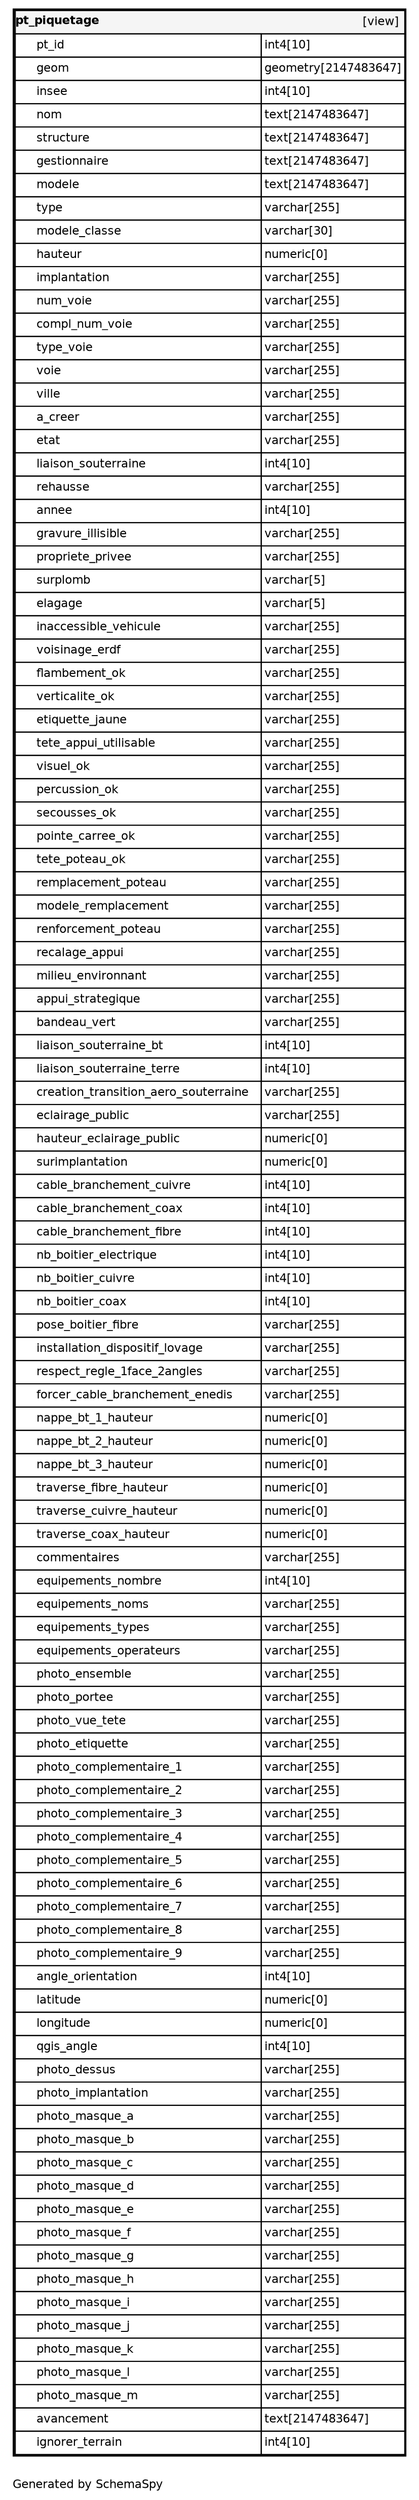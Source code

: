 digraph "oneDegreeRelationshipsDiagram" {
  graph [    rankdir="RL"    bgcolor="#ffffff"    label="\nGenerated by SchemaSpy"    labeljust="l"    nodesep="0.18"    ranksep="0.46"    fontname="Helvetica"    fontsize="11"    ration="compress"  ];  node [    fontname="Helvetica"    fontsize="11"    shape="plaintext"  ];  edge [    arrowsize="0.8"  ];
  "pt_piquetage" [
   label=<
    <TABLE BORDER="2" CELLBORDER="1" CELLSPACING="0" BGCOLOR="#ffffff">
      <TR><TD COLSPAN="4"  BGCOLOR="#f5f5f5"><TABLE BORDER="0" CELLSPACING="0"><TR><TD ALIGN="LEFT" FIXEDSIZE="TRUE" WIDTH="74" HEIGHT="16"><B>pt_piquetage</B></TD><TD ALIGN="RIGHT">[view]</TD></TR></TABLE></TD></TR>
      <TR><TD PORT="pt_id" COLSPAN="2" ALIGN="LEFT"><TABLE BORDER="0" CELLSPACING="0" ALIGN="LEFT"><TR ALIGN="LEFT"><TD ALIGN="LEFT" FIXEDSIZE="TRUE" WIDTH="15" HEIGHT="16"></TD><TD ALIGN="LEFT" FIXEDSIZE="TRUE" WIDTH="212" HEIGHT="16">pt_id</TD></TR></TABLE></TD><TD PORT="pt_id.type" ALIGN="LEFT">int4[10]</TD></TR>
      <TR><TD PORT="geom" COLSPAN="2" ALIGN="LEFT"><TABLE BORDER="0" CELLSPACING="0" ALIGN="LEFT"><TR ALIGN="LEFT"><TD ALIGN="LEFT" FIXEDSIZE="TRUE" WIDTH="15" HEIGHT="16"></TD><TD ALIGN="LEFT" FIXEDSIZE="TRUE" WIDTH="212" HEIGHT="16">geom</TD></TR></TABLE></TD><TD PORT="geom.type" ALIGN="LEFT">geometry[2147483647]</TD></TR>
      <TR><TD PORT="insee" COLSPAN="2" ALIGN="LEFT"><TABLE BORDER="0" CELLSPACING="0" ALIGN="LEFT"><TR ALIGN="LEFT"><TD ALIGN="LEFT" FIXEDSIZE="TRUE" WIDTH="15" HEIGHT="16"></TD><TD ALIGN="LEFT" FIXEDSIZE="TRUE" WIDTH="212" HEIGHT="16">insee</TD></TR></TABLE></TD><TD PORT="insee.type" ALIGN="LEFT">int4[10]</TD></TR>
      <TR><TD PORT="nom" COLSPAN="2" ALIGN="LEFT"><TABLE BORDER="0" CELLSPACING="0" ALIGN="LEFT"><TR ALIGN="LEFT"><TD ALIGN="LEFT" FIXEDSIZE="TRUE" WIDTH="15" HEIGHT="16"></TD><TD ALIGN="LEFT" FIXEDSIZE="TRUE" WIDTH="212" HEIGHT="16">nom</TD></TR></TABLE></TD><TD PORT="nom.type" ALIGN="LEFT">text[2147483647]</TD></TR>
      <TR><TD PORT="structure" COLSPAN="2" ALIGN="LEFT"><TABLE BORDER="0" CELLSPACING="0" ALIGN="LEFT"><TR ALIGN="LEFT"><TD ALIGN="LEFT" FIXEDSIZE="TRUE" WIDTH="15" HEIGHT="16"></TD><TD ALIGN="LEFT" FIXEDSIZE="TRUE" WIDTH="212" HEIGHT="16">structure</TD></TR></TABLE></TD><TD PORT="structure.type" ALIGN="LEFT">text[2147483647]</TD></TR>
      <TR><TD PORT="gestionnaire" COLSPAN="2" ALIGN="LEFT"><TABLE BORDER="0" CELLSPACING="0" ALIGN="LEFT"><TR ALIGN="LEFT"><TD ALIGN="LEFT" FIXEDSIZE="TRUE" WIDTH="15" HEIGHT="16"></TD><TD ALIGN="LEFT" FIXEDSIZE="TRUE" WIDTH="212" HEIGHT="16">gestionnaire</TD></TR></TABLE></TD><TD PORT="gestionnaire.type" ALIGN="LEFT">text[2147483647]</TD></TR>
      <TR><TD PORT="modele" COLSPAN="2" ALIGN="LEFT"><TABLE BORDER="0" CELLSPACING="0" ALIGN="LEFT"><TR ALIGN="LEFT"><TD ALIGN="LEFT" FIXEDSIZE="TRUE" WIDTH="15" HEIGHT="16"></TD><TD ALIGN="LEFT" FIXEDSIZE="TRUE" WIDTH="212" HEIGHT="16">modele</TD></TR></TABLE></TD><TD PORT="modele.type" ALIGN="LEFT">text[2147483647]</TD></TR>
      <TR><TD PORT="type" COLSPAN="2" ALIGN="LEFT"><TABLE BORDER="0" CELLSPACING="0" ALIGN="LEFT"><TR ALIGN="LEFT"><TD ALIGN="LEFT" FIXEDSIZE="TRUE" WIDTH="15" HEIGHT="16"></TD><TD ALIGN="LEFT" FIXEDSIZE="TRUE" WIDTH="212" HEIGHT="16">type</TD></TR></TABLE></TD><TD PORT="type.type" ALIGN="LEFT">varchar[255]</TD></TR>
      <TR><TD PORT="modele_classe" COLSPAN="2" ALIGN="LEFT"><TABLE BORDER="0" CELLSPACING="0" ALIGN="LEFT"><TR ALIGN="LEFT"><TD ALIGN="LEFT" FIXEDSIZE="TRUE" WIDTH="15" HEIGHT="16"></TD><TD ALIGN="LEFT" FIXEDSIZE="TRUE" WIDTH="212" HEIGHT="16">modele_classe</TD></TR></TABLE></TD><TD PORT="modele_classe.type" ALIGN="LEFT">varchar[30]</TD></TR>
      <TR><TD PORT="hauteur" COLSPAN="2" ALIGN="LEFT"><TABLE BORDER="0" CELLSPACING="0" ALIGN="LEFT"><TR ALIGN="LEFT"><TD ALIGN="LEFT" FIXEDSIZE="TRUE" WIDTH="15" HEIGHT="16"></TD><TD ALIGN="LEFT" FIXEDSIZE="TRUE" WIDTH="212" HEIGHT="16">hauteur</TD></TR></TABLE></TD><TD PORT="hauteur.type" ALIGN="LEFT">numeric[0]</TD></TR>
      <TR><TD PORT="implantation" COLSPAN="2" ALIGN="LEFT"><TABLE BORDER="0" CELLSPACING="0" ALIGN="LEFT"><TR ALIGN="LEFT"><TD ALIGN="LEFT" FIXEDSIZE="TRUE" WIDTH="15" HEIGHT="16"></TD><TD ALIGN="LEFT" FIXEDSIZE="TRUE" WIDTH="212" HEIGHT="16">implantation</TD></TR></TABLE></TD><TD PORT="implantation.type" ALIGN="LEFT">varchar[255]</TD></TR>
      <TR><TD PORT="num_voie" COLSPAN="2" ALIGN="LEFT"><TABLE BORDER="0" CELLSPACING="0" ALIGN="LEFT"><TR ALIGN="LEFT"><TD ALIGN="LEFT" FIXEDSIZE="TRUE" WIDTH="15" HEIGHT="16"></TD><TD ALIGN="LEFT" FIXEDSIZE="TRUE" WIDTH="212" HEIGHT="16">num_voie</TD></TR></TABLE></TD><TD PORT="num_voie.type" ALIGN="LEFT">varchar[255]</TD></TR>
      <TR><TD PORT="compl_num_voie" COLSPAN="2" ALIGN="LEFT"><TABLE BORDER="0" CELLSPACING="0" ALIGN="LEFT"><TR ALIGN="LEFT"><TD ALIGN="LEFT" FIXEDSIZE="TRUE" WIDTH="15" HEIGHT="16"></TD><TD ALIGN="LEFT" FIXEDSIZE="TRUE" WIDTH="212" HEIGHT="16">compl_num_voie</TD></TR></TABLE></TD><TD PORT="compl_num_voie.type" ALIGN="LEFT">varchar[255]</TD></TR>
      <TR><TD PORT="type_voie" COLSPAN="2" ALIGN="LEFT"><TABLE BORDER="0" CELLSPACING="0" ALIGN="LEFT"><TR ALIGN="LEFT"><TD ALIGN="LEFT" FIXEDSIZE="TRUE" WIDTH="15" HEIGHT="16"></TD><TD ALIGN="LEFT" FIXEDSIZE="TRUE" WIDTH="212" HEIGHT="16">type_voie</TD></TR></TABLE></TD><TD PORT="type_voie.type" ALIGN="LEFT">varchar[255]</TD></TR>
      <TR><TD PORT="voie" COLSPAN="2" ALIGN="LEFT"><TABLE BORDER="0" CELLSPACING="0" ALIGN="LEFT"><TR ALIGN="LEFT"><TD ALIGN="LEFT" FIXEDSIZE="TRUE" WIDTH="15" HEIGHT="16"></TD><TD ALIGN="LEFT" FIXEDSIZE="TRUE" WIDTH="212" HEIGHT="16">voie</TD></TR></TABLE></TD><TD PORT="voie.type" ALIGN="LEFT">varchar[255]</TD></TR>
      <TR><TD PORT="ville" COLSPAN="2" ALIGN="LEFT"><TABLE BORDER="0" CELLSPACING="0" ALIGN="LEFT"><TR ALIGN="LEFT"><TD ALIGN="LEFT" FIXEDSIZE="TRUE" WIDTH="15" HEIGHT="16"></TD><TD ALIGN="LEFT" FIXEDSIZE="TRUE" WIDTH="212" HEIGHT="16">ville</TD></TR></TABLE></TD><TD PORT="ville.type" ALIGN="LEFT">varchar[255]</TD></TR>
      <TR><TD PORT="a_creer" COLSPAN="2" ALIGN="LEFT"><TABLE BORDER="0" CELLSPACING="0" ALIGN="LEFT"><TR ALIGN="LEFT"><TD ALIGN="LEFT" FIXEDSIZE="TRUE" WIDTH="15" HEIGHT="16"></TD><TD ALIGN="LEFT" FIXEDSIZE="TRUE" WIDTH="212" HEIGHT="16">a_creer</TD></TR></TABLE></TD><TD PORT="a_creer.type" ALIGN="LEFT">varchar[255]</TD></TR>
      <TR><TD PORT="etat" COLSPAN="2" ALIGN="LEFT"><TABLE BORDER="0" CELLSPACING="0" ALIGN="LEFT"><TR ALIGN="LEFT"><TD ALIGN="LEFT" FIXEDSIZE="TRUE" WIDTH="15" HEIGHT="16"></TD><TD ALIGN="LEFT" FIXEDSIZE="TRUE" WIDTH="212" HEIGHT="16">etat</TD></TR></TABLE></TD><TD PORT="etat.type" ALIGN="LEFT">varchar[255]</TD></TR>
      <TR><TD PORT="liaison_souterraine" COLSPAN="2" ALIGN="LEFT"><TABLE BORDER="0" CELLSPACING="0" ALIGN="LEFT"><TR ALIGN="LEFT"><TD ALIGN="LEFT" FIXEDSIZE="TRUE" WIDTH="15" HEIGHT="16"></TD><TD ALIGN="LEFT" FIXEDSIZE="TRUE" WIDTH="212" HEIGHT="16">liaison_souterraine</TD></TR></TABLE></TD><TD PORT="liaison_souterraine.type" ALIGN="LEFT">int4[10]</TD></TR>
      <TR><TD PORT="rehausse" COLSPAN="2" ALIGN="LEFT"><TABLE BORDER="0" CELLSPACING="0" ALIGN="LEFT"><TR ALIGN="LEFT"><TD ALIGN="LEFT" FIXEDSIZE="TRUE" WIDTH="15" HEIGHT="16"></TD><TD ALIGN="LEFT" FIXEDSIZE="TRUE" WIDTH="212" HEIGHT="16">rehausse</TD></TR></TABLE></TD><TD PORT="rehausse.type" ALIGN="LEFT">varchar[255]</TD></TR>
      <TR><TD PORT="annee" COLSPAN="2" ALIGN="LEFT"><TABLE BORDER="0" CELLSPACING="0" ALIGN="LEFT"><TR ALIGN="LEFT"><TD ALIGN="LEFT" FIXEDSIZE="TRUE" WIDTH="15" HEIGHT="16"></TD><TD ALIGN="LEFT" FIXEDSIZE="TRUE" WIDTH="212" HEIGHT="16">annee</TD></TR></TABLE></TD><TD PORT="annee.type" ALIGN="LEFT">int4[10]</TD></TR>
      <TR><TD PORT="gravure_illisible" COLSPAN="2" ALIGN="LEFT"><TABLE BORDER="0" CELLSPACING="0" ALIGN="LEFT"><TR ALIGN="LEFT"><TD ALIGN="LEFT" FIXEDSIZE="TRUE" WIDTH="15" HEIGHT="16"></TD><TD ALIGN="LEFT" FIXEDSIZE="TRUE" WIDTH="212" HEIGHT="16">gravure_illisible</TD></TR></TABLE></TD><TD PORT="gravure_illisible.type" ALIGN="LEFT">varchar[255]</TD></TR>
      <TR><TD PORT="propriete_privee" COLSPAN="2" ALIGN="LEFT"><TABLE BORDER="0" CELLSPACING="0" ALIGN="LEFT"><TR ALIGN="LEFT"><TD ALIGN="LEFT" FIXEDSIZE="TRUE" WIDTH="15" HEIGHT="16"></TD><TD ALIGN="LEFT" FIXEDSIZE="TRUE" WIDTH="212" HEIGHT="16">propriete_privee</TD></TR></TABLE></TD><TD PORT="propriete_privee.type" ALIGN="LEFT">varchar[255]</TD></TR>
      <TR><TD PORT="surplomb" COLSPAN="2" ALIGN="LEFT"><TABLE BORDER="0" CELLSPACING="0" ALIGN="LEFT"><TR ALIGN="LEFT"><TD ALIGN="LEFT" FIXEDSIZE="TRUE" WIDTH="15" HEIGHT="16"></TD><TD ALIGN="LEFT" FIXEDSIZE="TRUE" WIDTH="212" HEIGHT="16">surplomb</TD></TR></TABLE></TD><TD PORT="surplomb.type" ALIGN="LEFT">varchar[5]</TD></TR>
      <TR><TD PORT="elagage" COLSPAN="2" ALIGN="LEFT"><TABLE BORDER="0" CELLSPACING="0" ALIGN="LEFT"><TR ALIGN="LEFT"><TD ALIGN="LEFT" FIXEDSIZE="TRUE" WIDTH="15" HEIGHT="16"></TD><TD ALIGN="LEFT" FIXEDSIZE="TRUE" WIDTH="212" HEIGHT="16">elagage</TD></TR></TABLE></TD><TD PORT="elagage.type" ALIGN="LEFT">varchar[5]</TD></TR>
      <TR><TD PORT="inaccessible_vehicule" COLSPAN="2" ALIGN="LEFT"><TABLE BORDER="0" CELLSPACING="0" ALIGN="LEFT"><TR ALIGN="LEFT"><TD ALIGN="LEFT" FIXEDSIZE="TRUE" WIDTH="15" HEIGHT="16"></TD><TD ALIGN="LEFT" FIXEDSIZE="TRUE" WIDTH="212" HEIGHT="16">inaccessible_vehicule</TD></TR></TABLE></TD><TD PORT="inaccessible_vehicule.type" ALIGN="LEFT">varchar[255]</TD></TR>
      <TR><TD PORT="voisinage_erdf" COLSPAN="2" ALIGN="LEFT"><TABLE BORDER="0" CELLSPACING="0" ALIGN="LEFT"><TR ALIGN="LEFT"><TD ALIGN="LEFT" FIXEDSIZE="TRUE" WIDTH="15" HEIGHT="16"></TD><TD ALIGN="LEFT" FIXEDSIZE="TRUE" WIDTH="212" HEIGHT="16">voisinage_erdf</TD></TR></TABLE></TD><TD PORT="voisinage_erdf.type" ALIGN="LEFT">varchar[255]</TD></TR>
      <TR><TD PORT="flambement_ok" COLSPAN="2" ALIGN="LEFT"><TABLE BORDER="0" CELLSPACING="0" ALIGN="LEFT"><TR ALIGN="LEFT"><TD ALIGN="LEFT" FIXEDSIZE="TRUE" WIDTH="15" HEIGHT="16"></TD><TD ALIGN="LEFT" FIXEDSIZE="TRUE" WIDTH="212" HEIGHT="16">flambement_ok</TD></TR></TABLE></TD><TD PORT="flambement_ok.type" ALIGN="LEFT">varchar[255]</TD></TR>
      <TR><TD PORT="verticalite_ok" COLSPAN="2" ALIGN="LEFT"><TABLE BORDER="0" CELLSPACING="0" ALIGN="LEFT"><TR ALIGN="LEFT"><TD ALIGN="LEFT" FIXEDSIZE="TRUE" WIDTH="15" HEIGHT="16"></TD><TD ALIGN="LEFT" FIXEDSIZE="TRUE" WIDTH="212" HEIGHT="16">verticalite_ok</TD></TR></TABLE></TD><TD PORT="verticalite_ok.type" ALIGN="LEFT">varchar[255]</TD></TR>
      <TR><TD PORT="etiquette_jaune" COLSPAN="2" ALIGN="LEFT"><TABLE BORDER="0" CELLSPACING="0" ALIGN="LEFT"><TR ALIGN="LEFT"><TD ALIGN="LEFT" FIXEDSIZE="TRUE" WIDTH="15" HEIGHT="16"></TD><TD ALIGN="LEFT" FIXEDSIZE="TRUE" WIDTH="212" HEIGHT="16">etiquette_jaune</TD></TR></TABLE></TD><TD PORT="etiquette_jaune.type" ALIGN="LEFT">varchar[255]</TD></TR>
      <TR><TD PORT="tete_appui_utilisable" COLSPAN="2" ALIGN="LEFT"><TABLE BORDER="0" CELLSPACING="0" ALIGN="LEFT"><TR ALIGN="LEFT"><TD ALIGN="LEFT" FIXEDSIZE="TRUE" WIDTH="15" HEIGHT="16"></TD><TD ALIGN="LEFT" FIXEDSIZE="TRUE" WIDTH="212" HEIGHT="16">tete_appui_utilisable</TD></TR></TABLE></TD><TD PORT="tete_appui_utilisable.type" ALIGN="LEFT">varchar[255]</TD></TR>
      <TR><TD PORT="visuel_ok" COLSPAN="2" ALIGN="LEFT"><TABLE BORDER="0" CELLSPACING="0" ALIGN="LEFT"><TR ALIGN="LEFT"><TD ALIGN="LEFT" FIXEDSIZE="TRUE" WIDTH="15" HEIGHT="16"></TD><TD ALIGN="LEFT" FIXEDSIZE="TRUE" WIDTH="212" HEIGHT="16">visuel_ok</TD></TR></TABLE></TD><TD PORT="visuel_ok.type" ALIGN="LEFT">varchar[255]</TD></TR>
      <TR><TD PORT="percussion_ok" COLSPAN="2" ALIGN="LEFT"><TABLE BORDER="0" CELLSPACING="0" ALIGN="LEFT"><TR ALIGN="LEFT"><TD ALIGN="LEFT" FIXEDSIZE="TRUE" WIDTH="15" HEIGHT="16"></TD><TD ALIGN="LEFT" FIXEDSIZE="TRUE" WIDTH="212" HEIGHT="16">percussion_ok</TD></TR></TABLE></TD><TD PORT="percussion_ok.type" ALIGN="LEFT">varchar[255]</TD></TR>
      <TR><TD PORT="secousses_ok" COLSPAN="2" ALIGN="LEFT"><TABLE BORDER="0" CELLSPACING="0" ALIGN="LEFT"><TR ALIGN="LEFT"><TD ALIGN="LEFT" FIXEDSIZE="TRUE" WIDTH="15" HEIGHT="16"></TD><TD ALIGN="LEFT" FIXEDSIZE="TRUE" WIDTH="212" HEIGHT="16">secousses_ok</TD></TR></TABLE></TD><TD PORT="secousses_ok.type" ALIGN="LEFT">varchar[255]</TD></TR>
      <TR><TD PORT="pointe_carree_ok" COLSPAN="2" ALIGN="LEFT"><TABLE BORDER="0" CELLSPACING="0" ALIGN="LEFT"><TR ALIGN="LEFT"><TD ALIGN="LEFT" FIXEDSIZE="TRUE" WIDTH="15" HEIGHT="16"></TD><TD ALIGN="LEFT" FIXEDSIZE="TRUE" WIDTH="212" HEIGHT="16">pointe_carree_ok</TD></TR></TABLE></TD><TD PORT="pointe_carree_ok.type" ALIGN="LEFT">varchar[255]</TD></TR>
      <TR><TD PORT="tete_poteau_ok" COLSPAN="2" ALIGN="LEFT"><TABLE BORDER="0" CELLSPACING="0" ALIGN="LEFT"><TR ALIGN="LEFT"><TD ALIGN="LEFT" FIXEDSIZE="TRUE" WIDTH="15" HEIGHT="16"></TD><TD ALIGN="LEFT" FIXEDSIZE="TRUE" WIDTH="212" HEIGHT="16">tete_poteau_ok</TD></TR></TABLE></TD><TD PORT="tete_poteau_ok.type" ALIGN="LEFT">varchar[255]</TD></TR>
      <TR><TD PORT="remplacement_poteau" COLSPAN="2" ALIGN="LEFT"><TABLE BORDER="0" CELLSPACING="0" ALIGN="LEFT"><TR ALIGN="LEFT"><TD ALIGN="LEFT" FIXEDSIZE="TRUE" WIDTH="15" HEIGHT="16"></TD><TD ALIGN="LEFT" FIXEDSIZE="TRUE" WIDTH="212" HEIGHT="16">remplacement_poteau</TD></TR></TABLE></TD><TD PORT="remplacement_poteau.type" ALIGN="LEFT">varchar[255]</TD></TR>
      <TR><TD PORT="modele_remplacement" COLSPAN="2" ALIGN="LEFT"><TABLE BORDER="0" CELLSPACING="0" ALIGN="LEFT"><TR ALIGN="LEFT"><TD ALIGN="LEFT" FIXEDSIZE="TRUE" WIDTH="15" HEIGHT="16"></TD><TD ALIGN="LEFT" FIXEDSIZE="TRUE" WIDTH="212" HEIGHT="16">modele_remplacement</TD></TR></TABLE></TD><TD PORT="modele_remplacement.type" ALIGN="LEFT">varchar[255]</TD></TR>
      <TR><TD PORT="renforcement_poteau" COLSPAN="2" ALIGN="LEFT"><TABLE BORDER="0" CELLSPACING="0" ALIGN="LEFT"><TR ALIGN="LEFT"><TD ALIGN="LEFT" FIXEDSIZE="TRUE" WIDTH="15" HEIGHT="16"></TD><TD ALIGN="LEFT" FIXEDSIZE="TRUE" WIDTH="212" HEIGHT="16">renforcement_poteau</TD></TR></TABLE></TD><TD PORT="renforcement_poteau.type" ALIGN="LEFT">varchar[255]</TD></TR>
      <TR><TD PORT="recalage_appui" COLSPAN="2" ALIGN="LEFT"><TABLE BORDER="0" CELLSPACING="0" ALIGN="LEFT"><TR ALIGN="LEFT"><TD ALIGN="LEFT" FIXEDSIZE="TRUE" WIDTH="15" HEIGHT="16"></TD><TD ALIGN="LEFT" FIXEDSIZE="TRUE" WIDTH="212" HEIGHT="16">recalage_appui</TD></TR></TABLE></TD><TD PORT="recalage_appui.type" ALIGN="LEFT">varchar[255]</TD></TR>
      <TR><TD PORT="milieu_environnant" COLSPAN="2" ALIGN="LEFT"><TABLE BORDER="0" CELLSPACING="0" ALIGN="LEFT"><TR ALIGN="LEFT"><TD ALIGN="LEFT" FIXEDSIZE="TRUE" WIDTH="15" HEIGHT="16"></TD><TD ALIGN="LEFT" FIXEDSIZE="TRUE" WIDTH="212" HEIGHT="16">milieu_environnant</TD></TR></TABLE></TD><TD PORT="milieu_environnant.type" ALIGN="LEFT">varchar[255]</TD></TR>
      <TR><TD PORT="appui_strategique" COLSPAN="2" ALIGN="LEFT"><TABLE BORDER="0" CELLSPACING="0" ALIGN="LEFT"><TR ALIGN="LEFT"><TD ALIGN="LEFT" FIXEDSIZE="TRUE" WIDTH="15" HEIGHT="16"></TD><TD ALIGN="LEFT" FIXEDSIZE="TRUE" WIDTH="212" HEIGHT="16">appui_strategique</TD></TR></TABLE></TD><TD PORT="appui_strategique.type" ALIGN="LEFT">varchar[255]</TD></TR>
      <TR><TD PORT="bandeau_vert" COLSPAN="2" ALIGN="LEFT"><TABLE BORDER="0" CELLSPACING="0" ALIGN="LEFT"><TR ALIGN="LEFT"><TD ALIGN="LEFT" FIXEDSIZE="TRUE" WIDTH="15" HEIGHT="16"></TD><TD ALIGN="LEFT" FIXEDSIZE="TRUE" WIDTH="212" HEIGHT="16">bandeau_vert</TD></TR></TABLE></TD><TD PORT="bandeau_vert.type" ALIGN="LEFT">varchar[255]</TD></TR>
      <TR><TD PORT="liaison_souterraine_bt" COLSPAN="2" ALIGN="LEFT"><TABLE BORDER="0" CELLSPACING="0" ALIGN="LEFT"><TR ALIGN="LEFT"><TD ALIGN="LEFT" FIXEDSIZE="TRUE" WIDTH="15" HEIGHT="16"></TD><TD ALIGN="LEFT" FIXEDSIZE="TRUE" WIDTH="212" HEIGHT="16">liaison_souterraine_bt</TD></TR></TABLE></TD><TD PORT="liaison_souterraine_bt.type" ALIGN="LEFT">int4[10]</TD></TR>
      <TR><TD PORT="liaison_souterraine_terre" COLSPAN="2" ALIGN="LEFT"><TABLE BORDER="0" CELLSPACING="0" ALIGN="LEFT"><TR ALIGN="LEFT"><TD ALIGN="LEFT" FIXEDSIZE="TRUE" WIDTH="15" HEIGHT="16"></TD><TD ALIGN="LEFT" FIXEDSIZE="TRUE" WIDTH="212" HEIGHT="16">liaison_souterraine_terre</TD></TR></TABLE></TD><TD PORT="liaison_souterraine_terre.type" ALIGN="LEFT">int4[10]</TD></TR>
      <TR><TD PORT="creation_transition_aero_souterraine" COLSPAN="2" ALIGN="LEFT"><TABLE BORDER="0" CELLSPACING="0" ALIGN="LEFT"><TR ALIGN="LEFT"><TD ALIGN="LEFT" FIXEDSIZE="TRUE" WIDTH="15" HEIGHT="16"></TD><TD ALIGN="LEFT" FIXEDSIZE="TRUE" WIDTH="212" HEIGHT="16">creation_transition_aero_souterraine</TD></TR></TABLE></TD><TD PORT="creation_transition_aero_souterraine.type" ALIGN="LEFT">varchar[255]</TD></TR>
      <TR><TD PORT="eclairage_public" COLSPAN="2" ALIGN="LEFT"><TABLE BORDER="0" CELLSPACING="0" ALIGN="LEFT"><TR ALIGN="LEFT"><TD ALIGN="LEFT" FIXEDSIZE="TRUE" WIDTH="15" HEIGHT="16"></TD><TD ALIGN="LEFT" FIXEDSIZE="TRUE" WIDTH="212" HEIGHT="16">eclairage_public</TD></TR></TABLE></TD><TD PORT="eclairage_public.type" ALIGN="LEFT">varchar[255]</TD></TR>
      <TR><TD PORT="hauteur_eclairage_public" COLSPAN="2" ALIGN="LEFT"><TABLE BORDER="0" CELLSPACING="0" ALIGN="LEFT"><TR ALIGN="LEFT"><TD ALIGN="LEFT" FIXEDSIZE="TRUE" WIDTH="15" HEIGHT="16"></TD><TD ALIGN="LEFT" FIXEDSIZE="TRUE" WIDTH="212" HEIGHT="16">hauteur_eclairage_public</TD></TR></TABLE></TD><TD PORT="hauteur_eclairage_public.type" ALIGN="LEFT">numeric[0]</TD></TR>
      <TR><TD PORT="surimplantation" COLSPAN="2" ALIGN="LEFT"><TABLE BORDER="0" CELLSPACING="0" ALIGN="LEFT"><TR ALIGN="LEFT"><TD ALIGN="LEFT" FIXEDSIZE="TRUE" WIDTH="15" HEIGHT="16"></TD><TD ALIGN="LEFT" FIXEDSIZE="TRUE" WIDTH="212" HEIGHT="16">surimplantation</TD></TR></TABLE></TD><TD PORT="surimplantation.type" ALIGN="LEFT">numeric[0]</TD></TR>
      <TR><TD PORT="cable_branchement_cuivre" COLSPAN="2" ALIGN="LEFT"><TABLE BORDER="0" CELLSPACING="0" ALIGN="LEFT"><TR ALIGN="LEFT"><TD ALIGN="LEFT" FIXEDSIZE="TRUE" WIDTH="15" HEIGHT="16"></TD><TD ALIGN="LEFT" FIXEDSIZE="TRUE" WIDTH="212" HEIGHT="16">cable_branchement_cuivre</TD></TR></TABLE></TD><TD PORT="cable_branchement_cuivre.type" ALIGN="LEFT">int4[10]</TD></TR>
      <TR><TD PORT="cable_branchement_coax" COLSPAN="2" ALIGN="LEFT"><TABLE BORDER="0" CELLSPACING="0" ALIGN="LEFT"><TR ALIGN="LEFT"><TD ALIGN="LEFT" FIXEDSIZE="TRUE" WIDTH="15" HEIGHT="16"></TD><TD ALIGN="LEFT" FIXEDSIZE="TRUE" WIDTH="212" HEIGHT="16">cable_branchement_coax</TD></TR></TABLE></TD><TD PORT="cable_branchement_coax.type" ALIGN="LEFT">int4[10]</TD></TR>
      <TR><TD PORT="cable_branchement_fibre" COLSPAN="2" ALIGN="LEFT"><TABLE BORDER="0" CELLSPACING="0" ALIGN="LEFT"><TR ALIGN="LEFT"><TD ALIGN="LEFT" FIXEDSIZE="TRUE" WIDTH="15" HEIGHT="16"></TD><TD ALIGN="LEFT" FIXEDSIZE="TRUE" WIDTH="212" HEIGHT="16">cable_branchement_fibre</TD></TR></TABLE></TD><TD PORT="cable_branchement_fibre.type" ALIGN="LEFT">int4[10]</TD></TR>
      <TR><TD PORT="nb_boitier_electrique" COLSPAN="2" ALIGN="LEFT"><TABLE BORDER="0" CELLSPACING="0" ALIGN="LEFT"><TR ALIGN="LEFT"><TD ALIGN="LEFT" FIXEDSIZE="TRUE" WIDTH="15" HEIGHT="16"></TD><TD ALIGN="LEFT" FIXEDSIZE="TRUE" WIDTH="212" HEIGHT="16">nb_boitier_electrique</TD></TR></TABLE></TD><TD PORT="nb_boitier_electrique.type" ALIGN="LEFT">int4[10]</TD></TR>
      <TR><TD PORT="nb_boitier_cuivre" COLSPAN="2" ALIGN="LEFT"><TABLE BORDER="0" CELLSPACING="0" ALIGN="LEFT"><TR ALIGN="LEFT"><TD ALIGN="LEFT" FIXEDSIZE="TRUE" WIDTH="15" HEIGHT="16"></TD><TD ALIGN="LEFT" FIXEDSIZE="TRUE" WIDTH="212" HEIGHT="16">nb_boitier_cuivre</TD></TR></TABLE></TD><TD PORT="nb_boitier_cuivre.type" ALIGN="LEFT">int4[10]</TD></TR>
      <TR><TD PORT="nb_boitier_coax" COLSPAN="2" ALIGN="LEFT"><TABLE BORDER="0" CELLSPACING="0" ALIGN="LEFT"><TR ALIGN="LEFT"><TD ALIGN="LEFT" FIXEDSIZE="TRUE" WIDTH="15" HEIGHT="16"></TD><TD ALIGN="LEFT" FIXEDSIZE="TRUE" WIDTH="212" HEIGHT="16">nb_boitier_coax</TD></TR></TABLE></TD><TD PORT="nb_boitier_coax.type" ALIGN="LEFT">int4[10]</TD></TR>
      <TR><TD PORT="pose_boitier_fibre" COLSPAN="2" ALIGN="LEFT"><TABLE BORDER="0" CELLSPACING="0" ALIGN="LEFT"><TR ALIGN="LEFT"><TD ALIGN="LEFT" FIXEDSIZE="TRUE" WIDTH="15" HEIGHT="16"></TD><TD ALIGN="LEFT" FIXEDSIZE="TRUE" WIDTH="212" HEIGHT="16">pose_boitier_fibre</TD></TR></TABLE></TD><TD PORT="pose_boitier_fibre.type" ALIGN="LEFT">varchar[255]</TD></TR>
      <TR><TD PORT="installation_dispositif_lovage" COLSPAN="2" ALIGN="LEFT"><TABLE BORDER="0" CELLSPACING="0" ALIGN="LEFT"><TR ALIGN="LEFT"><TD ALIGN="LEFT" FIXEDSIZE="TRUE" WIDTH="15" HEIGHT="16"></TD><TD ALIGN="LEFT" FIXEDSIZE="TRUE" WIDTH="212" HEIGHT="16">installation_dispositif_lovage</TD></TR></TABLE></TD><TD PORT="installation_dispositif_lovage.type" ALIGN="LEFT">varchar[255]</TD></TR>
      <TR><TD PORT="respect_regle_1face_2angles" COLSPAN="2" ALIGN="LEFT"><TABLE BORDER="0" CELLSPACING="0" ALIGN="LEFT"><TR ALIGN="LEFT"><TD ALIGN="LEFT" FIXEDSIZE="TRUE" WIDTH="15" HEIGHT="16"></TD><TD ALIGN="LEFT" FIXEDSIZE="TRUE" WIDTH="212" HEIGHT="16">respect_regle_1face_2angles</TD></TR></TABLE></TD><TD PORT="respect_regle_1face_2angles.type" ALIGN="LEFT">varchar[255]</TD></TR>
      <TR><TD PORT="forcer_cable_branchement_enedis" COLSPAN="2" ALIGN="LEFT"><TABLE BORDER="0" CELLSPACING="0" ALIGN="LEFT"><TR ALIGN="LEFT"><TD ALIGN="LEFT" FIXEDSIZE="TRUE" WIDTH="15" HEIGHT="16"></TD><TD ALIGN="LEFT" FIXEDSIZE="TRUE" WIDTH="212" HEIGHT="16">forcer_cable_branchement_enedis</TD></TR></TABLE></TD><TD PORT="forcer_cable_branchement_enedis.type" ALIGN="LEFT">varchar[255]</TD></TR>
      <TR><TD PORT="nappe_bt_1_hauteur" COLSPAN="2" ALIGN="LEFT"><TABLE BORDER="0" CELLSPACING="0" ALIGN="LEFT"><TR ALIGN="LEFT"><TD ALIGN="LEFT" FIXEDSIZE="TRUE" WIDTH="15" HEIGHT="16"></TD><TD ALIGN="LEFT" FIXEDSIZE="TRUE" WIDTH="212" HEIGHT="16">nappe_bt_1_hauteur</TD></TR></TABLE></TD><TD PORT="nappe_bt_1_hauteur.type" ALIGN="LEFT">numeric[0]</TD></TR>
      <TR><TD PORT="nappe_bt_2_hauteur" COLSPAN="2" ALIGN="LEFT"><TABLE BORDER="0" CELLSPACING="0" ALIGN="LEFT"><TR ALIGN="LEFT"><TD ALIGN="LEFT" FIXEDSIZE="TRUE" WIDTH="15" HEIGHT="16"></TD><TD ALIGN="LEFT" FIXEDSIZE="TRUE" WIDTH="212" HEIGHT="16">nappe_bt_2_hauteur</TD></TR></TABLE></TD><TD PORT="nappe_bt_2_hauteur.type" ALIGN="LEFT">numeric[0]</TD></TR>
      <TR><TD PORT="nappe_bt_3_hauteur" COLSPAN="2" ALIGN="LEFT"><TABLE BORDER="0" CELLSPACING="0" ALIGN="LEFT"><TR ALIGN="LEFT"><TD ALIGN="LEFT" FIXEDSIZE="TRUE" WIDTH="15" HEIGHT="16"></TD><TD ALIGN="LEFT" FIXEDSIZE="TRUE" WIDTH="212" HEIGHT="16">nappe_bt_3_hauteur</TD></TR></TABLE></TD><TD PORT="nappe_bt_3_hauteur.type" ALIGN="LEFT">numeric[0]</TD></TR>
      <TR><TD PORT="traverse_fibre_hauteur" COLSPAN="2" ALIGN="LEFT"><TABLE BORDER="0" CELLSPACING="0" ALIGN="LEFT"><TR ALIGN="LEFT"><TD ALIGN="LEFT" FIXEDSIZE="TRUE" WIDTH="15" HEIGHT="16"></TD><TD ALIGN="LEFT" FIXEDSIZE="TRUE" WIDTH="212" HEIGHT="16">traverse_fibre_hauteur</TD></TR></TABLE></TD><TD PORT="traverse_fibre_hauteur.type" ALIGN="LEFT">numeric[0]</TD></TR>
      <TR><TD PORT="traverse_cuivre_hauteur" COLSPAN="2" ALIGN="LEFT"><TABLE BORDER="0" CELLSPACING="0" ALIGN="LEFT"><TR ALIGN="LEFT"><TD ALIGN="LEFT" FIXEDSIZE="TRUE" WIDTH="15" HEIGHT="16"></TD><TD ALIGN="LEFT" FIXEDSIZE="TRUE" WIDTH="212" HEIGHT="16">traverse_cuivre_hauteur</TD></TR></TABLE></TD><TD PORT="traverse_cuivre_hauteur.type" ALIGN="LEFT">numeric[0]</TD></TR>
      <TR><TD PORT="traverse_coax_hauteur" COLSPAN="2" ALIGN="LEFT"><TABLE BORDER="0" CELLSPACING="0" ALIGN="LEFT"><TR ALIGN="LEFT"><TD ALIGN="LEFT" FIXEDSIZE="TRUE" WIDTH="15" HEIGHT="16"></TD><TD ALIGN="LEFT" FIXEDSIZE="TRUE" WIDTH="212" HEIGHT="16">traverse_coax_hauteur</TD></TR></TABLE></TD><TD PORT="traverse_coax_hauteur.type" ALIGN="LEFT">numeric[0]</TD></TR>
      <TR><TD PORT="commentaires" COLSPAN="2" ALIGN="LEFT"><TABLE BORDER="0" CELLSPACING="0" ALIGN="LEFT"><TR ALIGN="LEFT"><TD ALIGN="LEFT" FIXEDSIZE="TRUE" WIDTH="15" HEIGHT="16"></TD><TD ALIGN="LEFT" FIXEDSIZE="TRUE" WIDTH="212" HEIGHT="16">commentaires</TD></TR></TABLE></TD><TD PORT="commentaires.type" ALIGN="LEFT">varchar[255]</TD></TR>
      <TR><TD PORT="equipements_nombre" COLSPAN="2" ALIGN="LEFT"><TABLE BORDER="0" CELLSPACING="0" ALIGN="LEFT"><TR ALIGN="LEFT"><TD ALIGN="LEFT" FIXEDSIZE="TRUE" WIDTH="15" HEIGHT="16"></TD><TD ALIGN="LEFT" FIXEDSIZE="TRUE" WIDTH="212" HEIGHT="16">equipements_nombre</TD></TR></TABLE></TD><TD PORT="equipements_nombre.type" ALIGN="LEFT">int4[10]</TD></TR>
      <TR><TD PORT="equipements_noms" COLSPAN="2" ALIGN="LEFT"><TABLE BORDER="0" CELLSPACING="0" ALIGN="LEFT"><TR ALIGN="LEFT"><TD ALIGN="LEFT" FIXEDSIZE="TRUE" WIDTH="15" HEIGHT="16"></TD><TD ALIGN="LEFT" FIXEDSIZE="TRUE" WIDTH="212" HEIGHT="16">equipements_noms</TD></TR></TABLE></TD><TD PORT="equipements_noms.type" ALIGN="LEFT">varchar[255]</TD></TR>
      <TR><TD PORT="equipements_types" COLSPAN="2" ALIGN="LEFT"><TABLE BORDER="0" CELLSPACING="0" ALIGN="LEFT"><TR ALIGN="LEFT"><TD ALIGN="LEFT" FIXEDSIZE="TRUE" WIDTH="15" HEIGHT="16"></TD><TD ALIGN="LEFT" FIXEDSIZE="TRUE" WIDTH="212" HEIGHT="16">equipements_types</TD></TR></TABLE></TD><TD PORT="equipements_types.type" ALIGN="LEFT">varchar[255]</TD></TR>
      <TR><TD PORT="equipements_operateurs" COLSPAN="2" ALIGN="LEFT"><TABLE BORDER="0" CELLSPACING="0" ALIGN="LEFT"><TR ALIGN="LEFT"><TD ALIGN="LEFT" FIXEDSIZE="TRUE" WIDTH="15" HEIGHT="16"></TD><TD ALIGN="LEFT" FIXEDSIZE="TRUE" WIDTH="212" HEIGHT="16">equipements_operateurs</TD></TR></TABLE></TD><TD PORT="equipements_operateurs.type" ALIGN="LEFT">varchar[255]</TD></TR>
      <TR><TD PORT="photo_ensemble" COLSPAN="2" ALIGN="LEFT"><TABLE BORDER="0" CELLSPACING="0" ALIGN="LEFT"><TR ALIGN="LEFT"><TD ALIGN="LEFT" FIXEDSIZE="TRUE" WIDTH="15" HEIGHT="16"></TD><TD ALIGN="LEFT" FIXEDSIZE="TRUE" WIDTH="212" HEIGHT="16">photo_ensemble</TD></TR></TABLE></TD><TD PORT="photo_ensemble.type" ALIGN="LEFT">varchar[255]</TD></TR>
      <TR><TD PORT="photo_portee" COLSPAN="2" ALIGN="LEFT"><TABLE BORDER="0" CELLSPACING="0" ALIGN="LEFT"><TR ALIGN="LEFT"><TD ALIGN="LEFT" FIXEDSIZE="TRUE" WIDTH="15" HEIGHT="16"></TD><TD ALIGN="LEFT" FIXEDSIZE="TRUE" WIDTH="212" HEIGHT="16">photo_portee</TD></TR></TABLE></TD><TD PORT="photo_portee.type" ALIGN="LEFT">varchar[255]</TD></TR>
      <TR><TD PORT="photo_vue_tete" COLSPAN="2" ALIGN="LEFT"><TABLE BORDER="0" CELLSPACING="0" ALIGN="LEFT"><TR ALIGN="LEFT"><TD ALIGN="LEFT" FIXEDSIZE="TRUE" WIDTH="15" HEIGHT="16"></TD><TD ALIGN="LEFT" FIXEDSIZE="TRUE" WIDTH="212" HEIGHT="16">photo_vue_tete</TD></TR></TABLE></TD><TD PORT="photo_vue_tete.type" ALIGN="LEFT">varchar[255]</TD></TR>
      <TR><TD PORT="photo_etiquette" COLSPAN="2" ALIGN="LEFT"><TABLE BORDER="0" CELLSPACING="0" ALIGN="LEFT"><TR ALIGN="LEFT"><TD ALIGN="LEFT" FIXEDSIZE="TRUE" WIDTH="15" HEIGHT="16"></TD><TD ALIGN="LEFT" FIXEDSIZE="TRUE" WIDTH="212" HEIGHT="16">photo_etiquette</TD></TR></TABLE></TD><TD PORT="photo_etiquette.type" ALIGN="LEFT">varchar[255]</TD></TR>
      <TR><TD PORT="photo_complementaire_1" COLSPAN="2" ALIGN="LEFT"><TABLE BORDER="0" CELLSPACING="0" ALIGN="LEFT"><TR ALIGN="LEFT"><TD ALIGN="LEFT" FIXEDSIZE="TRUE" WIDTH="15" HEIGHT="16"></TD><TD ALIGN="LEFT" FIXEDSIZE="TRUE" WIDTH="212" HEIGHT="16">photo_complementaire_1</TD></TR></TABLE></TD><TD PORT="photo_complementaire_1.type" ALIGN="LEFT">varchar[255]</TD></TR>
      <TR><TD PORT="photo_complementaire_2" COLSPAN="2" ALIGN="LEFT"><TABLE BORDER="0" CELLSPACING="0" ALIGN="LEFT"><TR ALIGN="LEFT"><TD ALIGN="LEFT" FIXEDSIZE="TRUE" WIDTH="15" HEIGHT="16"></TD><TD ALIGN="LEFT" FIXEDSIZE="TRUE" WIDTH="212" HEIGHT="16">photo_complementaire_2</TD></TR></TABLE></TD><TD PORT="photo_complementaire_2.type" ALIGN="LEFT">varchar[255]</TD></TR>
      <TR><TD PORT="photo_complementaire_3" COLSPAN="2" ALIGN="LEFT"><TABLE BORDER="0" CELLSPACING="0" ALIGN="LEFT"><TR ALIGN="LEFT"><TD ALIGN="LEFT" FIXEDSIZE="TRUE" WIDTH="15" HEIGHT="16"></TD><TD ALIGN="LEFT" FIXEDSIZE="TRUE" WIDTH="212" HEIGHT="16">photo_complementaire_3</TD></TR></TABLE></TD><TD PORT="photo_complementaire_3.type" ALIGN="LEFT">varchar[255]</TD></TR>
      <TR><TD PORT="photo_complementaire_4" COLSPAN="2" ALIGN="LEFT"><TABLE BORDER="0" CELLSPACING="0" ALIGN="LEFT"><TR ALIGN="LEFT"><TD ALIGN="LEFT" FIXEDSIZE="TRUE" WIDTH="15" HEIGHT="16"></TD><TD ALIGN="LEFT" FIXEDSIZE="TRUE" WIDTH="212" HEIGHT="16">photo_complementaire_4</TD></TR></TABLE></TD><TD PORT="photo_complementaire_4.type" ALIGN="LEFT">varchar[255]</TD></TR>
      <TR><TD PORT="photo_complementaire_5" COLSPAN="2" ALIGN="LEFT"><TABLE BORDER="0" CELLSPACING="0" ALIGN="LEFT"><TR ALIGN="LEFT"><TD ALIGN="LEFT" FIXEDSIZE="TRUE" WIDTH="15" HEIGHT="16"></TD><TD ALIGN="LEFT" FIXEDSIZE="TRUE" WIDTH="212" HEIGHT="16">photo_complementaire_5</TD></TR></TABLE></TD><TD PORT="photo_complementaire_5.type" ALIGN="LEFT">varchar[255]</TD></TR>
      <TR><TD PORT="photo_complementaire_6" COLSPAN="2" ALIGN="LEFT"><TABLE BORDER="0" CELLSPACING="0" ALIGN="LEFT"><TR ALIGN="LEFT"><TD ALIGN="LEFT" FIXEDSIZE="TRUE" WIDTH="15" HEIGHT="16"></TD><TD ALIGN="LEFT" FIXEDSIZE="TRUE" WIDTH="212" HEIGHT="16">photo_complementaire_6</TD></TR></TABLE></TD><TD PORT="photo_complementaire_6.type" ALIGN="LEFT">varchar[255]</TD></TR>
      <TR><TD PORT="photo_complementaire_7" COLSPAN="2" ALIGN="LEFT"><TABLE BORDER="0" CELLSPACING="0" ALIGN="LEFT"><TR ALIGN="LEFT"><TD ALIGN="LEFT" FIXEDSIZE="TRUE" WIDTH="15" HEIGHT="16"></TD><TD ALIGN="LEFT" FIXEDSIZE="TRUE" WIDTH="212" HEIGHT="16">photo_complementaire_7</TD></TR></TABLE></TD><TD PORT="photo_complementaire_7.type" ALIGN="LEFT">varchar[255]</TD></TR>
      <TR><TD PORT="photo_complementaire_8" COLSPAN="2" ALIGN="LEFT"><TABLE BORDER="0" CELLSPACING="0" ALIGN="LEFT"><TR ALIGN="LEFT"><TD ALIGN="LEFT" FIXEDSIZE="TRUE" WIDTH="15" HEIGHT="16"></TD><TD ALIGN="LEFT" FIXEDSIZE="TRUE" WIDTH="212" HEIGHT="16">photo_complementaire_8</TD></TR></TABLE></TD><TD PORT="photo_complementaire_8.type" ALIGN="LEFT">varchar[255]</TD></TR>
      <TR><TD PORT="photo_complementaire_9" COLSPAN="2" ALIGN="LEFT"><TABLE BORDER="0" CELLSPACING="0" ALIGN="LEFT"><TR ALIGN="LEFT"><TD ALIGN="LEFT" FIXEDSIZE="TRUE" WIDTH="15" HEIGHT="16"></TD><TD ALIGN="LEFT" FIXEDSIZE="TRUE" WIDTH="212" HEIGHT="16">photo_complementaire_9</TD></TR></TABLE></TD><TD PORT="photo_complementaire_9.type" ALIGN="LEFT">varchar[255]</TD></TR>
      <TR><TD PORT="angle_orientation" COLSPAN="2" ALIGN="LEFT"><TABLE BORDER="0" CELLSPACING="0" ALIGN="LEFT"><TR ALIGN="LEFT"><TD ALIGN="LEFT" FIXEDSIZE="TRUE" WIDTH="15" HEIGHT="16"></TD><TD ALIGN="LEFT" FIXEDSIZE="TRUE" WIDTH="212" HEIGHT="16">angle_orientation</TD></TR></TABLE></TD><TD PORT="angle_orientation.type" ALIGN="LEFT">int4[10]</TD></TR>
      <TR><TD PORT="latitude" COLSPAN="2" ALIGN="LEFT"><TABLE BORDER="0" CELLSPACING="0" ALIGN="LEFT"><TR ALIGN="LEFT"><TD ALIGN="LEFT" FIXEDSIZE="TRUE" WIDTH="15" HEIGHT="16"></TD><TD ALIGN="LEFT" FIXEDSIZE="TRUE" WIDTH="212" HEIGHT="16">latitude</TD></TR></TABLE></TD><TD PORT="latitude.type" ALIGN="LEFT">numeric[0]</TD></TR>
      <TR><TD PORT="longitude" COLSPAN="2" ALIGN="LEFT"><TABLE BORDER="0" CELLSPACING="0" ALIGN="LEFT"><TR ALIGN="LEFT"><TD ALIGN="LEFT" FIXEDSIZE="TRUE" WIDTH="15" HEIGHT="16"></TD><TD ALIGN="LEFT" FIXEDSIZE="TRUE" WIDTH="212" HEIGHT="16">longitude</TD></TR></TABLE></TD><TD PORT="longitude.type" ALIGN="LEFT">numeric[0]</TD></TR>
      <TR><TD PORT="qgis_angle" COLSPAN="2" ALIGN="LEFT"><TABLE BORDER="0" CELLSPACING="0" ALIGN="LEFT"><TR ALIGN="LEFT"><TD ALIGN="LEFT" FIXEDSIZE="TRUE" WIDTH="15" HEIGHT="16"></TD><TD ALIGN="LEFT" FIXEDSIZE="TRUE" WIDTH="212" HEIGHT="16">qgis_angle</TD></TR></TABLE></TD><TD PORT="qgis_angle.type" ALIGN="LEFT">int4[10]</TD></TR>
      <TR><TD PORT="photo_dessus" COLSPAN="2" ALIGN="LEFT"><TABLE BORDER="0" CELLSPACING="0" ALIGN="LEFT"><TR ALIGN="LEFT"><TD ALIGN="LEFT" FIXEDSIZE="TRUE" WIDTH="15" HEIGHT="16"></TD><TD ALIGN="LEFT" FIXEDSIZE="TRUE" WIDTH="212" HEIGHT="16">photo_dessus</TD></TR></TABLE></TD><TD PORT="photo_dessus.type" ALIGN="LEFT">varchar[255]</TD></TR>
      <TR><TD PORT="photo_implantation" COLSPAN="2" ALIGN="LEFT"><TABLE BORDER="0" CELLSPACING="0" ALIGN="LEFT"><TR ALIGN="LEFT"><TD ALIGN="LEFT" FIXEDSIZE="TRUE" WIDTH="15" HEIGHT="16"></TD><TD ALIGN="LEFT" FIXEDSIZE="TRUE" WIDTH="212" HEIGHT="16">photo_implantation</TD></TR></TABLE></TD><TD PORT="photo_implantation.type" ALIGN="LEFT">varchar[255]</TD></TR>
      <TR><TD PORT="photo_masque_a" COLSPAN="2" ALIGN="LEFT"><TABLE BORDER="0" CELLSPACING="0" ALIGN="LEFT"><TR ALIGN="LEFT"><TD ALIGN="LEFT" FIXEDSIZE="TRUE" WIDTH="15" HEIGHT="16"></TD><TD ALIGN="LEFT" FIXEDSIZE="TRUE" WIDTH="212" HEIGHT="16">photo_masque_a</TD></TR></TABLE></TD><TD PORT="photo_masque_a.type" ALIGN="LEFT">varchar[255]</TD></TR>
      <TR><TD PORT="photo_masque_b" COLSPAN="2" ALIGN="LEFT"><TABLE BORDER="0" CELLSPACING="0" ALIGN="LEFT"><TR ALIGN="LEFT"><TD ALIGN="LEFT" FIXEDSIZE="TRUE" WIDTH="15" HEIGHT="16"></TD><TD ALIGN="LEFT" FIXEDSIZE="TRUE" WIDTH="212" HEIGHT="16">photo_masque_b</TD></TR></TABLE></TD><TD PORT="photo_masque_b.type" ALIGN="LEFT">varchar[255]</TD></TR>
      <TR><TD PORT="photo_masque_c" COLSPAN="2" ALIGN="LEFT"><TABLE BORDER="0" CELLSPACING="0" ALIGN="LEFT"><TR ALIGN="LEFT"><TD ALIGN="LEFT" FIXEDSIZE="TRUE" WIDTH="15" HEIGHT="16"></TD><TD ALIGN="LEFT" FIXEDSIZE="TRUE" WIDTH="212" HEIGHT="16">photo_masque_c</TD></TR></TABLE></TD><TD PORT="photo_masque_c.type" ALIGN="LEFT">varchar[255]</TD></TR>
      <TR><TD PORT="photo_masque_d" COLSPAN="2" ALIGN="LEFT"><TABLE BORDER="0" CELLSPACING="0" ALIGN="LEFT"><TR ALIGN="LEFT"><TD ALIGN="LEFT" FIXEDSIZE="TRUE" WIDTH="15" HEIGHT="16"></TD><TD ALIGN="LEFT" FIXEDSIZE="TRUE" WIDTH="212" HEIGHT="16">photo_masque_d</TD></TR></TABLE></TD><TD PORT="photo_masque_d.type" ALIGN="LEFT">varchar[255]</TD></TR>
      <TR><TD PORT="photo_masque_e" COLSPAN="2" ALIGN="LEFT"><TABLE BORDER="0" CELLSPACING="0" ALIGN="LEFT"><TR ALIGN="LEFT"><TD ALIGN="LEFT" FIXEDSIZE="TRUE" WIDTH="15" HEIGHT="16"></TD><TD ALIGN="LEFT" FIXEDSIZE="TRUE" WIDTH="212" HEIGHT="16">photo_masque_e</TD></TR></TABLE></TD><TD PORT="photo_masque_e.type" ALIGN="LEFT">varchar[255]</TD></TR>
      <TR><TD PORT="photo_masque_f" COLSPAN="2" ALIGN="LEFT"><TABLE BORDER="0" CELLSPACING="0" ALIGN="LEFT"><TR ALIGN="LEFT"><TD ALIGN="LEFT" FIXEDSIZE="TRUE" WIDTH="15" HEIGHT="16"></TD><TD ALIGN="LEFT" FIXEDSIZE="TRUE" WIDTH="212" HEIGHT="16">photo_masque_f</TD></TR></TABLE></TD><TD PORT="photo_masque_f.type" ALIGN="LEFT">varchar[255]</TD></TR>
      <TR><TD PORT="photo_masque_g" COLSPAN="2" ALIGN="LEFT"><TABLE BORDER="0" CELLSPACING="0" ALIGN="LEFT"><TR ALIGN="LEFT"><TD ALIGN="LEFT" FIXEDSIZE="TRUE" WIDTH="15" HEIGHT="16"></TD><TD ALIGN="LEFT" FIXEDSIZE="TRUE" WIDTH="212" HEIGHT="16">photo_masque_g</TD></TR></TABLE></TD><TD PORT="photo_masque_g.type" ALIGN="LEFT">varchar[255]</TD></TR>
      <TR><TD PORT="photo_masque_h" COLSPAN="2" ALIGN="LEFT"><TABLE BORDER="0" CELLSPACING="0" ALIGN="LEFT"><TR ALIGN="LEFT"><TD ALIGN="LEFT" FIXEDSIZE="TRUE" WIDTH="15" HEIGHT="16"></TD><TD ALIGN="LEFT" FIXEDSIZE="TRUE" WIDTH="212" HEIGHT="16">photo_masque_h</TD></TR></TABLE></TD><TD PORT="photo_masque_h.type" ALIGN="LEFT">varchar[255]</TD></TR>
      <TR><TD PORT="photo_masque_i" COLSPAN="2" ALIGN="LEFT"><TABLE BORDER="0" CELLSPACING="0" ALIGN="LEFT"><TR ALIGN="LEFT"><TD ALIGN="LEFT" FIXEDSIZE="TRUE" WIDTH="15" HEIGHT="16"></TD><TD ALIGN="LEFT" FIXEDSIZE="TRUE" WIDTH="212" HEIGHT="16">photo_masque_i</TD></TR></TABLE></TD><TD PORT="photo_masque_i.type" ALIGN="LEFT">varchar[255]</TD></TR>
      <TR><TD PORT="photo_masque_j" COLSPAN="2" ALIGN="LEFT"><TABLE BORDER="0" CELLSPACING="0" ALIGN="LEFT"><TR ALIGN="LEFT"><TD ALIGN="LEFT" FIXEDSIZE="TRUE" WIDTH="15" HEIGHT="16"></TD><TD ALIGN="LEFT" FIXEDSIZE="TRUE" WIDTH="212" HEIGHT="16">photo_masque_j</TD></TR></TABLE></TD><TD PORT="photo_masque_j.type" ALIGN="LEFT">varchar[255]</TD></TR>
      <TR><TD PORT="photo_masque_k" COLSPAN="2" ALIGN="LEFT"><TABLE BORDER="0" CELLSPACING="0" ALIGN="LEFT"><TR ALIGN="LEFT"><TD ALIGN="LEFT" FIXEDSIZE="TRUE" WIDTH="15" HEIGHT="16"></TD><TD ALIGN="LEFT" FIXEDSIZE="TRUE" WIDTH="212" HEIGHT="16">photo_masque_k</TD></TR></TABLE></TD><TD PORT="photo_masque_k.type" ALIGN="LEFT">varchar[255]</TD></TR>
      <TR><TD PORT="photo_masque_l" COLSPAN="2" ALIGN="LEFT"><TABLE BORDER="0" CELLSPACING="0" ALIGN="LEFT"><TR ALIGN="LEFT"><TD ALIGN="LEFT" FIXEDSIZE="TRUE" WIDTH="15" HEIGHT="16"></TD><TD ALIGN="LEFT" FIXEDSIZE="TRUE" WIDTH="212" HEIGHT="16">photo_masque_l</TD></TR></TABLE></TD><TD PORT="photo_masque_l.type" ALIGN="LEFT">varchar[255]</TD></TR>
      <TR><TD PORT="photo_masque_m" COLSPAN="2" ALIGN="LEFT"><TABLE BORDER="0" CELLSPACING="0" ALIGN="LEFT"><TR ALIGN="LEFT"><TD ALIGN="LEFT" FIXEDSIZE="TRUE" WIDTH="15" HEIGHT="16"></TD><TD ALIGN="LEFT" FIXEDSIZE="TRUE" WIDTH="212" HEIGHT="16">photo_masque_m</TD></TR></TABLE></TD><TD PORT="photo_masque_m.type" ALIGN="LEFT">varchar[255]</TD></TR>
      <TR><TD PORT="avancement" COLSPAN="2" ALIGN="LEFT"><TABLE BORDER="0" CELLSPACING="0" ALIGN="LEFT"><TR ALIGN="LEFT"><TD ALIGN="LEFT" FIXEDSIZE="TRUE" WIDTH="15" HEIGHT="16"></TD><TD ALIGN="LEFT" FIXEDSIZE="TRUE" WIDTH="212" HEIGHT="16">avancement</TD></TR></TABLE></TD><TD PORT="avancement.type" ALIGN="LEFT">text[2147483647]</TD></TR>
      <TR><TD PORT="ignorer_terrain" COLSPAN="2" ALIGN="LEFT"><TABLE BORDER="0" CELLSPACING="0" ALIGN="LEFT"><TR ALIGN="LEFT"><TD ALIGN="LEFT" FIXEDSIZE="TRUE" WIDTH="15" HEIGHT="16"></TD><TD ALIGN="LEFT" FIXEDSIZE="TRUE" WIDTH="212" HEIGHT="16">ignorer_terrain</TD></TR></TABLE></TD><TD PORT="ignorer_terrain.type" ALIGN="LEFT">int4[10]</TD></TR>
    </TABLE>>
    URL="pt_piquetage.html"
    target="_top"
    tooltip="pt_piquetage"
  ];
}
